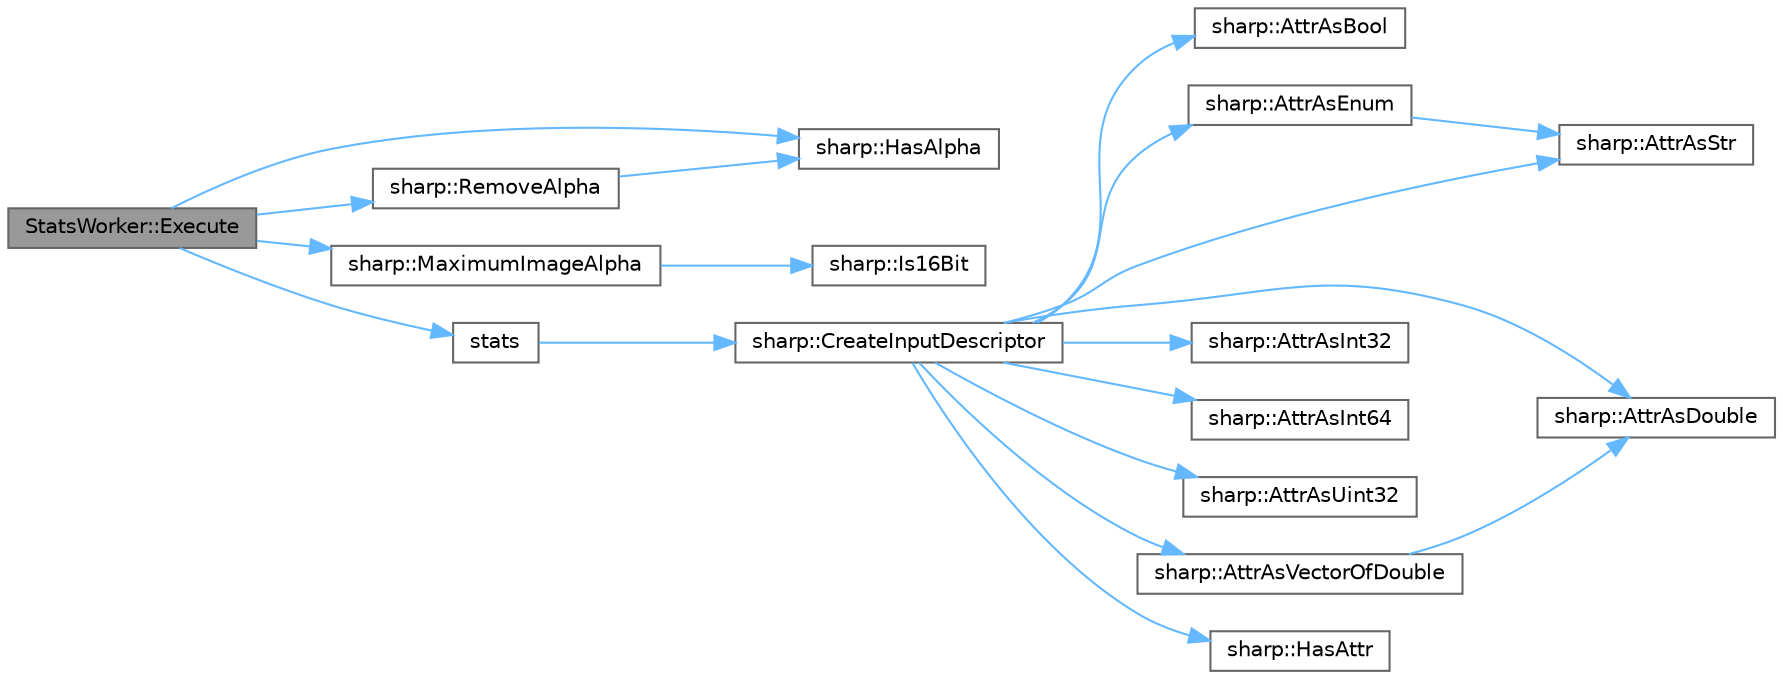 digraph "StatsWorker::Execute"
{
 // LATEX_PDF_SIZE
  bgcolor="transparent";
  edge [fontname=Helvetica,fontsize=10,labelfontname=Helvetica,labelfontsize=10];
  node [fontname=Helvetica,fontsize=10,shape=box,height=0.2,width=0.4];
  rankdir="LR";
  Node1 [id="Node000001",label="StatsWorker::Execute",height=0.2,width=0.4,color="gray40", fillcolor="grey60", style="filled", fontcolor="black",tooltip=" "];
  Node1 -> Node2 [id="edge1_Node000001_Node000002",color="steelblue1",style="solid",tooltip=" "];
  Node2 [id="Node000002",label="sharp::HasAlpha",height=0.2,width=0.4,color="grey40", fillcolor="white", style="filled",URL="$namespacesharp.html#ae7eb446a5907852c8888411a1d4d1c93",tooltip=" "];
  Node1 -> Node3 [id="edge2_Node000001_Node000003",color="steelblue1",style="solid",tooltip=" "];
  Node3 [id="Node000003",label="sharp::MaximumImageAlpha",height=0.2,width=0.4,color="grey40", fillcolor="white", style="filled",URL="$namespacesharp.html#a482a48b0a5819d66d352feda7fee2598",tooltip=" "];
  Node3 -> Node4 [id="edge3_Node000003_Node000004",color="steelblue1",style="solid",tooltip=" "];
  Node4 [id="Node000004",label="sharp::Is16Bit",height=0.2,width=0.4,color="grey40", fillcolor="white", style="filled",URL="$namespacesharp.html#afbc1dba0c01a0afe83a7de216eb0ff9f",tooltip=" "];
  Node1 -> Node5 [id="edge4_Node000001_Node000005",color="steelblue1",style="solid",tooltip=" "];
  Node5 [id="Node000005",label="sharp::RemoveAlpha",height=0.2,width=0.4,color="grey40", fillcolor="white", style="filled",URL="$namespacesharp.html#a74b4ba1780bf0ef20bfc6dc02482505c",tooltip=" "];
  Node5 -> Node2 [id="edge5_Node000005_Node000002",color="steelblue1",style="solid",tooltip=" "];
  Node1 -> Node6 [id="edge6_Node000001_Node000006",color="steelblue1",style="solid",tooltip=" "];
  Node6 [id="Node000006",label="stats",height=0.2,width=0.4,color="grey40", fillcolor="white", style="filled",URL="$stats_8cc.html#ab981ca1894aa565c428ab273a3e95db2",tooltip=" "];
  Node6 -> Node7 [id="edge7_Node000006_Node000007",color="steelblue1",style="solid",tooltip=" "];
  Node7 [id="Node000007",label="sharp::CreateInputDescriptor",height=0.2,width=0.4,color="grey40", fillcolor="white", style="filled",URL="$namespacesharp.html#a3f2ac7b69894ff11334c3fbf41aa0647",tooltip=" "];
  Node7 -> Node8 [id="edge8_Node000007_Node000008",color="steelblue1",style="solid",tooltip=" "];
  Node8 [id="Node000008",label="sharp::AttrAsBool",height=0.2,width=0.4,color="grey40", fillcolor="white", style="filled",URL="$namespacesharp.html#af3817fce9af91130ae5fbb2dcde21def",tooltip=" "];
  Node7 -> Node9 [id="edge9_Node000007_Node000009",color="steelblue1",style="solid",tooltip=" "];
  Node9 [id="Node000009",label="sharp::AttrAsDouble",height=0.2,width=0.4,color="grey40", fillcolor="white", style="filled",URL="$namespacesharp.html#a1f77973c471508cfdd7ec85346d6ece6",tooltip=" "];
  Node7 -> Node10 [id="edge10_Node000007_Node000010",color="steelblue1",style="solid",tooltip=" "];
  Node10 [id="Node000010",label="sharp::AttrAsEnum",height=0.2,width=0.4,color="grey40", fillcolor="white", style="filled",URL="$namespacesharp.html#a042b4f0e6f24e4e06b0a3811fd87a83b",tooltip=" "];
  Node10 -> Node11 [id="edge11_Node000010_Node000011",color="steelblue1",style="solid",tooltip=" "];
  Node11 [id="Node000011",label="sharp::AttrAsStr",height=0.2,width=0.4,color="grey40", fillcolor="white", style="filled",URL="$namespacesharp.html#a01b7cd6f34c6e691c4155a1e6a6caf50",tooltip=" "];
  Node7 -> Node12 [id="edge12_Node000007_Node000012",color="steelblue1",style="solid",tooltip=" "];
  Node12 [id="Node000012",label="sharp::AttrAsInt32",height=0.2,width=0.4,color="grey40", fillcolor="white", style="filled",URL="$namespacesharp.html#ac9b50ef5d437de0e84dd325f78685e78",tooltip=" "];
  Node7 -> Node13 [id="edge13_Node000007_Node000013",color="steelblue1",style="solid",tooltip=" "];
  Node13 [id="Node000013",label="sharp::AttrAsInt64",height=0.2,width=0.4,color="grey40", fillcolor="white", style="filled",URL="$namespacesharp.html#aaadd45ae9050ebd2377017da15078f26",tooltip=" "];
  Node7 -> Node11 [id="edge14_Node000007_Node000011",color="steelblue1",style="solid",tooltip=" "];
  Node7 -> Node14 [id="edge15_Node000007_Node000014",color="steelblue1",style="solid",tooltip=" "];
  Node14 [id="Node000014",label="sharp::AttrAsUint32",height=0.2,width=0.4,color="grey40", fillcolor="white", style="filled",URL="$namespacesharp.html#aae0d3f5120185df56b4305a9d2b27297",tooltip=" "];
  Node7 -> Node15 [id="edge16_Node000007_Node000015",color="steelblue1",style="solid",tooltip=" "];
  Node15 [id="Node000015",label="sharp::AttrAsVectorOfDouble",height=0.2,width=0.4,color="grey40", fillcolor="white", style="filled",URL="$namespacesharp.html#afd48bb2b07087ce8a51ee9f92da689b9",tooltip=" "];
  Node15 -> Node9 [id="edge17_Node000015_Node000009",color="steelblue1",style="solid",tooltip=" "];
  Node7 -> Node16 [id="edge18_Node000007_Node000016",color="steelblue1",style="solid",tooltip=" "];
  Node16 [id="Node000016",label="sharp::HasAttr",height=0.2,width=0.4,color="grey40", fillcolor="white", style="filled",URL="$namespacesharp.html#a81cfee93c550fc7810df226b1828b0f0",tooltip=" "];
}

